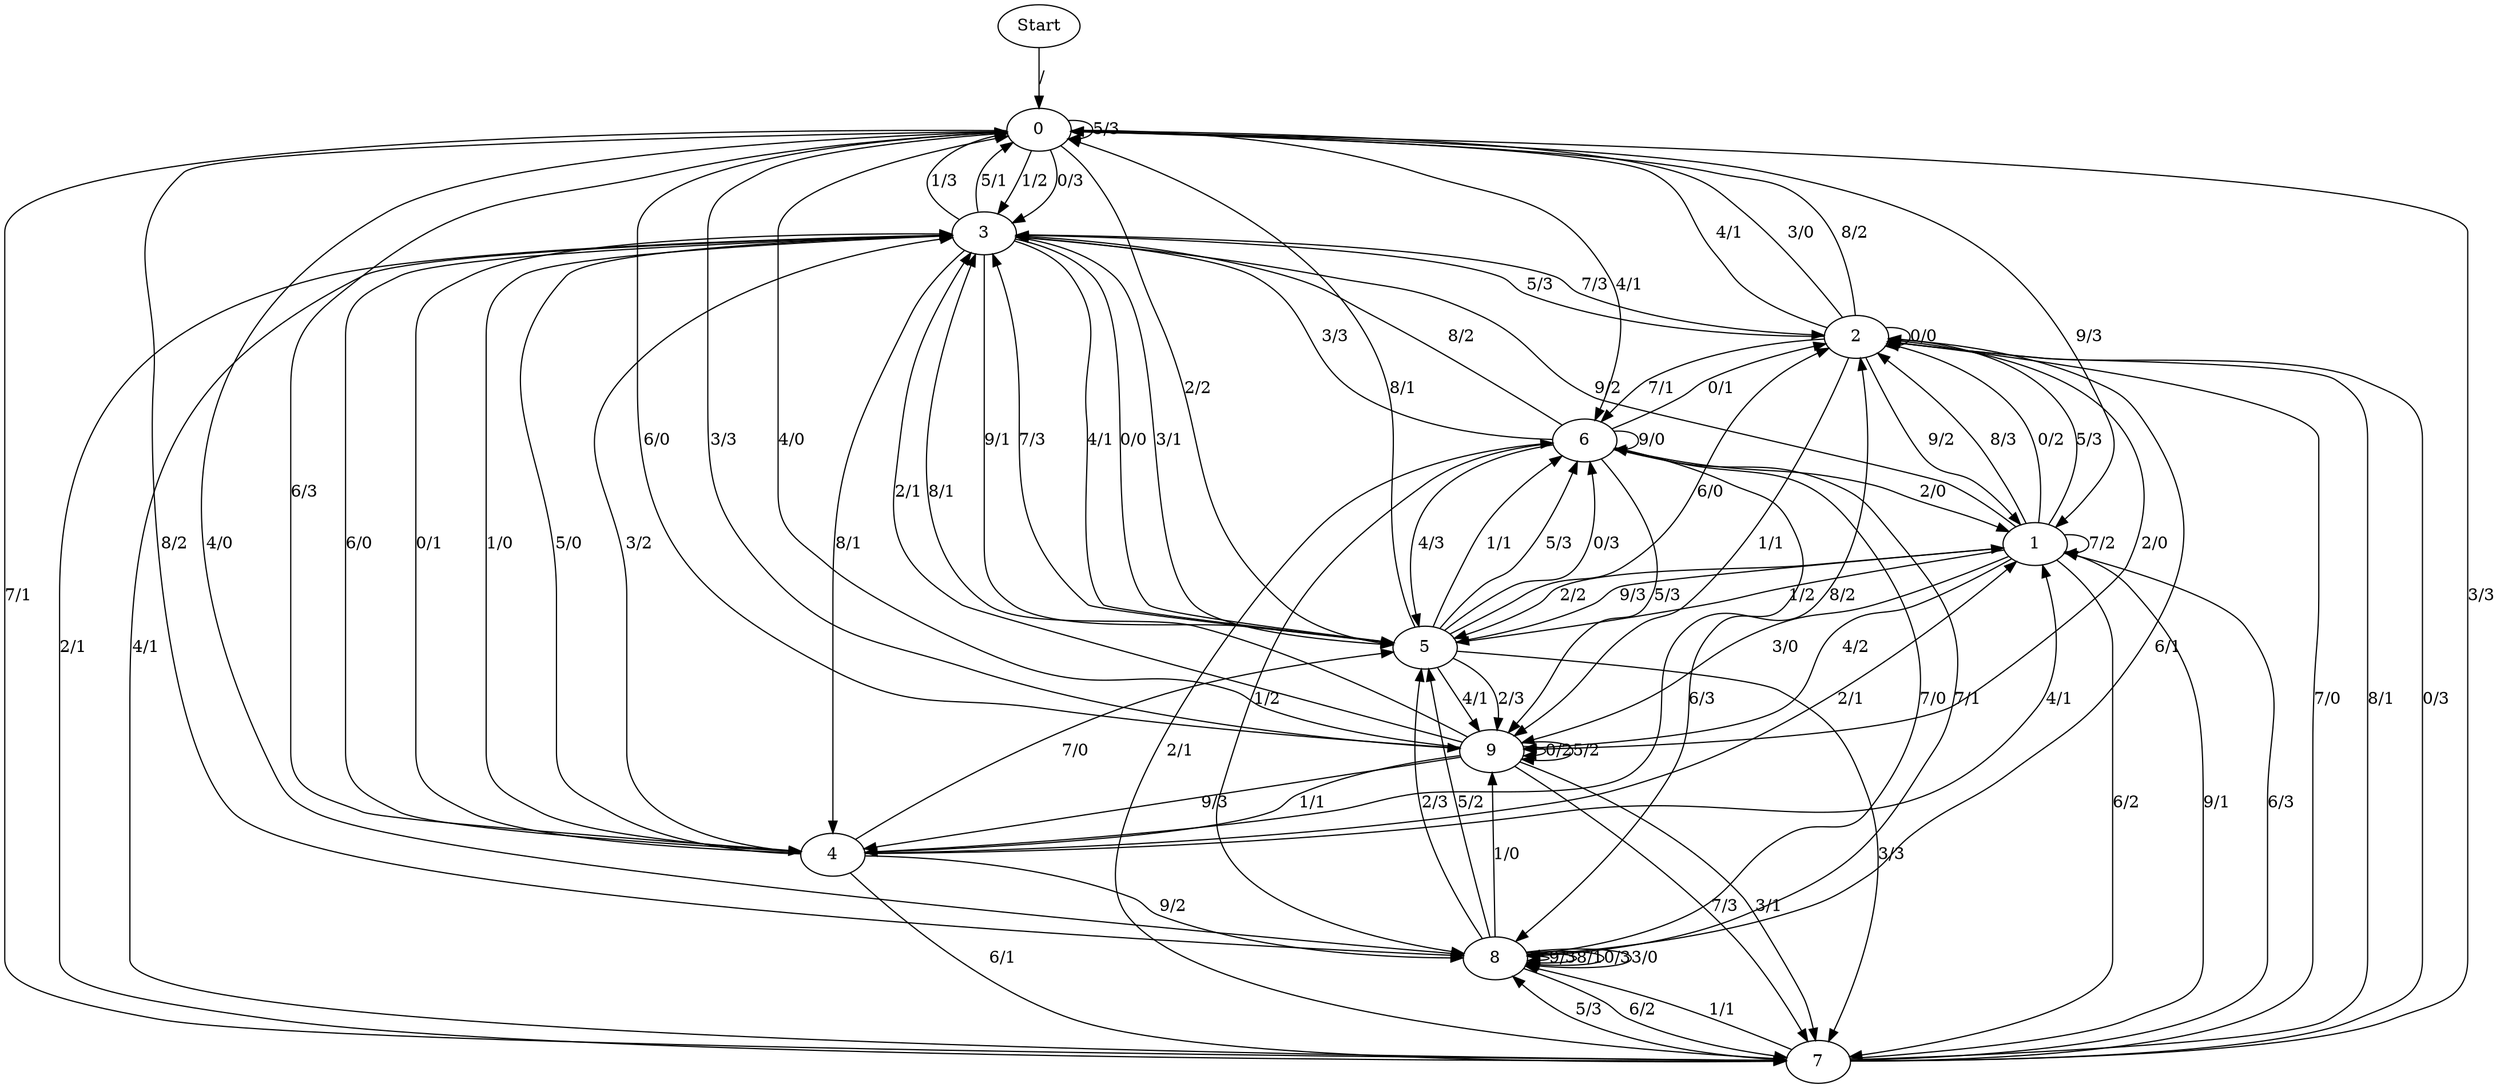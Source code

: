 digraph {
	Start -> 0 [label="/"]
	0 -> 3 [label="1/2"]
	0 -> 7 [label="7/1"]
	0 -> 8 [label="8/2"]
	0 -> 3 [label="0/3"]
	0 -> 4 [label="6/3"]
	0 -> 9 [label="3/3"]
	0 -> 5 [label="2/2"]
	0 -> 1 [label="9/3"]
	0 -> 6 [label="4/1"]
	0 -> 0 [label="5/3"]
	9 -> 7 [label="7/3"]
	9 -> 9 [label="0/2"]
	9 -> 0 [label="6/0"]
	9 -> 4 [label="1/1"]
	9 -> 4 [label="9/3"]
	9 -> 3 [label="8/1"]
	9 -> 0 [label="4/0"]
	9 -> 7 [label="3/1"]
	9 -> 9 [label="5/2"]
	9 -> 3 [label="2/1"]
	7 -> 2 [label="8/1"]
	7 -> 2 [label="0/3"]
	7 -> 1 [label="9/1"]
	7 -> 3 [label="4/1"]
	7 -> 1 [label="6/3"]
	7 -> 6 [label="2/1"]
	7 -> 0 [label="3/3"]
	7 -> 2 [label="7/0"]
	7 -> 8 [label="1/1"]
	7 -> 8 [label="5/3"]
	8 -> 8 [label="9/3"]
	8 -> 8 [label="8/1"]
	8 -> 8 [label="0/3"]
	8 -> 9 [label="1/0"]
	8 -> 0 [label="4/0"]
	8 -> 5 [label="5/2"]
	8 -> 8 [label="3/0"]
	8 -> 7 [label="6/2"]
	8 -> 6 [label="7/0"]
	8 -> 5 [label="2/3"]
	6 -> 8 [label="6/3"]
	6 -> 3 [label="8/2"]
	6 -> 3 [label="3/3"]
	6 -> 8 [label="7/1"]
	6 -> 6 [label="9/0"]
	6 -> 9 [label="5/3"]
	6 -> 5 [label="4/3"]
	6 -> 2 [label="0/1"]
	6 -> 8 [label="1/2"]
	6 -> 1 [label="2/0"]
	2 -> 9 [label="2/0"]
	2 -> 0 [label="4/1"]
	2 -> 1 [label="9/2"]
	2 -> 2 [label="0/0"]
	2 -> 9 [label="1/1"]
	2 -> 8 [label="6/1"]
	2 -> 6 [label="7/1"]
	2 -> 0 [label="3/0"]
	2 -> 3 [label="5/3"]
	2 -> 0 [label="8/2"]
	3 -> 4 [label="8/1"]
	3 -> 5 [label="4/1"]
	3 -> 0 [label="1/3"]
	3 -> 5 [label="0/0"]
	3 -> 0 [label="5/1"]
	3 -> 4 [label="6/0"]
	3 -> 7 [label="2/1"]
	3 -> 5 [label="3/1"]
	3 -> 5 [label="9/1"]
	3 -> 2 [label="7/3"]
	4 -> 3 [label="0/1"]
	4 -> 3 [label="1/0"]
	4 -> 3 [label="5/0"]
	4 -> 7 [label="6/1"]
	4 -> 3 [label="3/2"]
	4 -> 8 [label="9/2"]
	4 -> 2 [label="8/2"]
	4 -> 1 [label="2/1"]
	4 -> 1 [label="4/1"]
	4 -> 5 [label="7/0"]
	5 -> 6 [label="1/1"]
	5 -> 0 [label="8/1"]
	5 -> 1 [label="9/3"]
	5 -> 7 [label="3/3"]
	5 -> 9 [label="4/1"]
	5 -> 6 [label="5/3"]
	5 -> 3 [label="7/3"]
	5 -> 6 [label="0/3"]
	5 -> 2 [label="6/0"]
	5 -> 9 [label="2/3"]
	1 -> 5 [label="2/2"]
	1 -> 9 [label="3/0"]
	1 -> 9 [label="4/2"]
	1 -> 7 [label="6/2"]
	1 -> 2 [label="8/3"]
	1 -> 2 [label="0/2"]
	1 -> 5 [label="1/2"]
	1 -> 2 [label="5/3"]
	1 -> 1 [label="7/2"]
	1 -> 3 [label="9/2"]
}